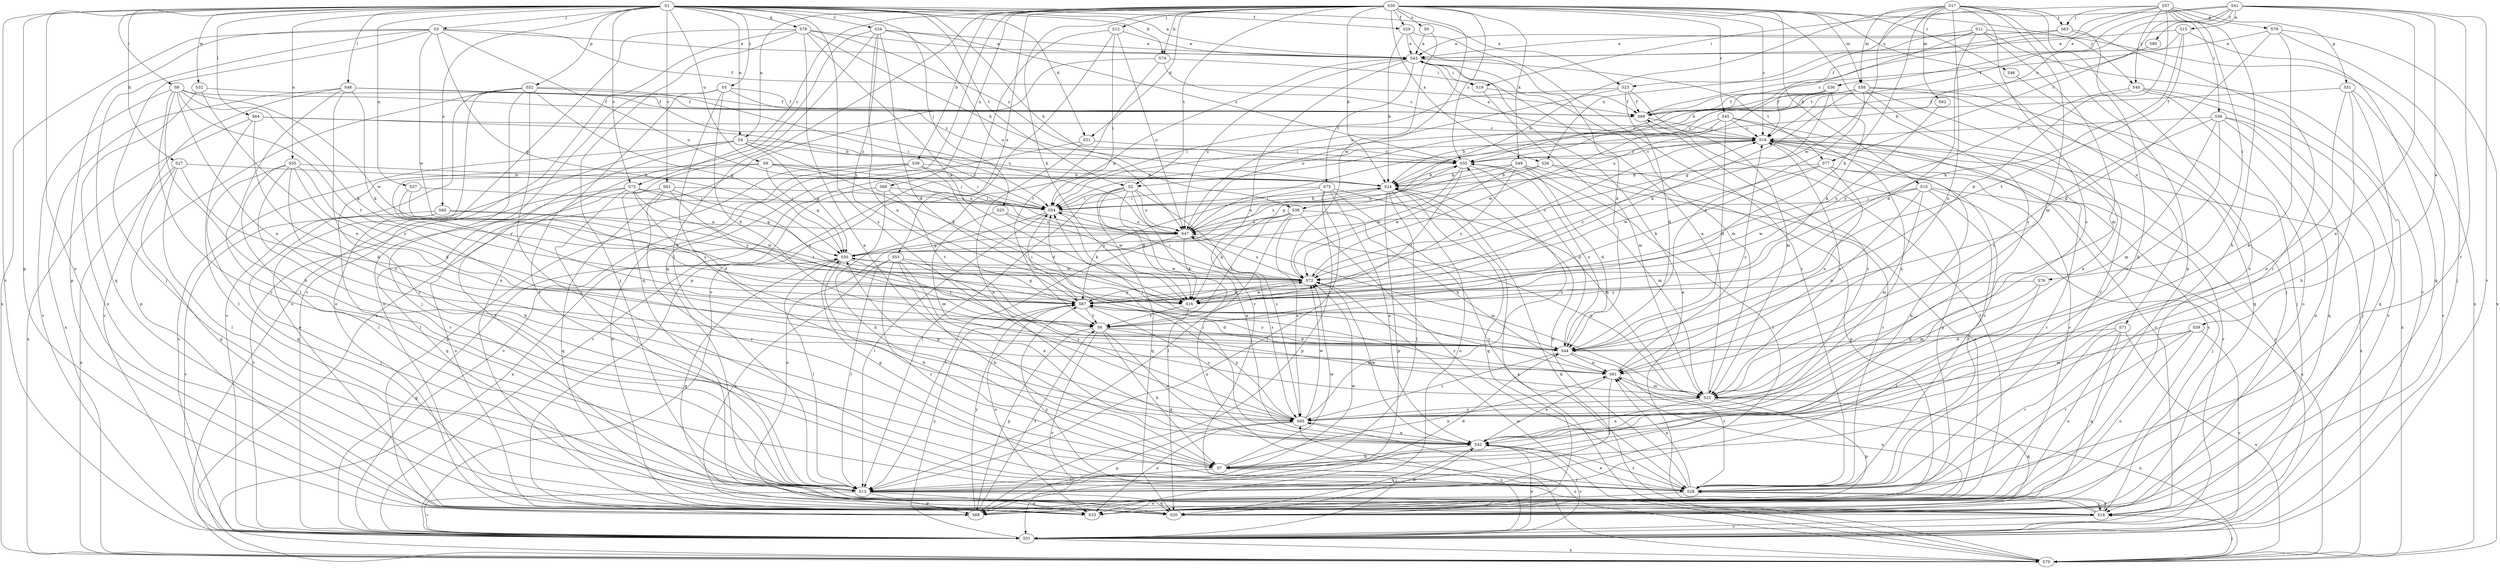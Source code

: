 strict digraph  {
S1;
S30;
S57;
S41;
S17;
S11;
S43;
S74;
S39;
S24;
S73;
S18;
S21;
S44;
S36;
S59;
S42;
S29;
S69;
S79;
S51;
S50;
S27;
S38;
S7;
S76;
S56;
S19;
S54;
S25;
S3;
S12;
S63;
S14;
S10;
S49;
S16;
S64;
S48;
S13;
S58;
S62;
S22;
S37;
S4;
S71;
S15;
S81;
S55;
S33;
S52;
S68;
S78;
S20;
S8;
S45;
S46;
S28;
S60;
S65;
S2;
S80;
S77;
S75;
S6;
S9;
S23;
S47;
S34;
S61;
S31;
S32;
S72;
S53;
S66;
S26;
S70;
S40;
S67;
S5;
S0;
S35;
S1 -> S43  [label=a];
S1 -> S74  [label=b];
S1 -> S73  [label=c];
S1 -> S21  [label=d];
S1 -> S29  [label=f];
S1 -> S27  [label=h];
S1 -> S38  [label=h];
S1 -> S25  [label=j];
S1 -> S3  [label=j];
S1 -> S64  [label=l];
S1 -> S48  [label=l];
S1 -> S37  [label=n];
S1 -> S4  [label=n];
S1 -> S55  [label=o];
S1 -> S33  [label=o];
S1 -> S52  [label=p];
S1 -> S68  [label=p];
S1 -> S78  [label=q];
S1 -> S8  [label=r];
S1 -> S60  [label=s];
S1 -> S65  [label=s];
S1 -> S2  [label=t];
S1 -> S9  [label=u];
S1 -> S23  [label=u];
S1 -> S34  [label=v];
S1 -> S61  [label=v];
S1 -> S31  [label=v];
S1 -> S32  [label=w];
S1 -> S5  [label=z];
S30 -> S74  [label=b];
S30 -> S39  [label=b];
S30 -> S24  [label=b];
S30 -> S73  [label=c];
S30 -> S18  [label=c];
S30 -> S21  [label=d];
S30 -> S29  [label=f];
S30 -> S12  [label=j];
S30 -> S10  [label=k];
S30 -> S49  [label=k];
S30 -> S16  [label=k];
S30 -> S13  [label=l];
S30 -> S58  [label=m];
S30 -> S4  [label=n];
S30 -> S71  [label=n];
S30 -> S20  [label=q];
S30 -> S45  [label=r];
S30 -> S46  [label=r];
S30 -> S65  [label=s];
S30 -> S2  [label=t];
S30 -> S72  [label=w];
S30 -> S53  [label=x];
S30 -> S66  [label=x];
S30 -> S26  [label=x];
S30 -> S40  [label=y];
S30 -> S0  [label=z];
S30 -> S35  [label=z];
S57 -> S44  [label=d];
S57 -> S36  [label=e];
S57 -> S79  [label=g];
S57 -> S51  [label=g];
S57 -> S38  [label=h];
S57 -> S7  [label=h];
S57 -> S76  [label=i];
S57 -> S56  [label=i];
S57 -> S19  [label=i];
S57 -> S63  [label=j];
S57 -> S40  [label=y];
S41 -> S18  [label=c];
S41 -> S59  [label=e];
S41 -> S42  [label=e];
S41 -> S15  [label=n];
S41 -> S28  [label=r];
S41 -> S2  [label=t];
S41 -> S80  [label=t];
S41 -> S77  [label=t];
S41 -> S23  [label=u];
S41 -> S31  [label=v];
S17 -> S63  [label=j];
S17 -> S16  [label=k];
S17 -> S58  [label=m];
S17 -> S62  [label=m];
S17 -> S22  [label=m];
S17 -> S81  [label=n];
S17 -> S33  [label=o];
S17 -> S68  [label=p];
S17 -> S65  [label=s];
S17 -> S47  [label=u];
S17 -> S72  [label=w];
S11 -> S43  [label=a];
S11 -> S18  [label=c];
S11 -> S44  [label=d];
S11 -> S22  [label=m];
S11 -> S31  [label=v];
S11 -> S26  [label=x];
S11 -> S70  [label=x];
S43 -> S19  [label=i];
S43 -> S22  [label=m];
S43 -> S77  [label=t];
S43 -> S75  [label=t];
S43 -> S47  [label=u];
S43 -> S31  [label=v];
S74 -> S18  [label=c];
S74 -> S19  [label=i];
S74 -> S6  [label=t];
S74 -> S70  [label=x];
S39 -> S24  [label=b];
S39 -> S44  [label=d];
S39 -> S54  [label=i];
S39 -> S33  [label=o];
S39 -> S68  [label=p];
S39 -> S31  [label=v];
S24 -> S54  [label=i];
S24 -> S13  [label=l];
S24 -> S33  [label=o];
S24 -> S68  [label=p];
S24 -> S20  [label=q];
S24 -> S47  [label=u];
S24 -> S70  [label=x];
S73 -> S44  [label=d];
S73 -> S50  [label=g];
S73 -> S54  [label=i];
S73 -> S13  [label=l];
S73 -> S20  [label=q];
S73 -> S31  [label=v];
S73 -> S67  [label=y];
S18 -> S43  [label=a];
S18 -> S54  [label=i];
S18 -> S68  [label=p];
S18 -> S28  [label=r];
S18 -> S31  [label=v];
S18 -> S70  [label=x];
S18 -> S35  [label=z];
S21 -> S42  [label=e];
S21 -> S31  [label=v];
S21 -> S35  [label=z];
S44 -> S81  [label=n];
S44 -> S28  [label=r];
S44 -> S65  [label=s];
S44 -> S67  [label=y];
S44 -> S35  [label=z];
S36 -> S69  [label=f];
S36 -> S50  [label=g];
S36 -> S16  [label=k];
S36 -> S47  [label=u];
S36 -> S35  [label=z];
S59 -> S44  [label=d];
S59 -> S22  [label=m];
S59 -> S33  [label=o];
S59 -> S28  [label=r];
S59 -> S31  [label=v];
S42 -> S7  [label=h];
S42 -> S54  [label=i];
S42 -> S20  [label=q];
S42 -> S28  [label=r];
S42 -> S31  [label=v];
S42 -> S72  [label=w];
S29 -> S43  [label=a];
S29 -> S24  [label=b];
S29 -> S44  [label=d];
S29 -> S28  [label=r];
S69 -> S18  [label=c];
S69 -> S65  [label=s];
S79 -> S43  [label=a];
S79 -> S44  [label=d];
S79 -> S42  [label=e];
S79 -> S14  [label=j];
S79 -> S70  [label=x];
S51 -> S42  [label=e];
S51 -> S69  [label=f];
S51 -> S7  [label=h];
S51 -> S20  [label=q];
S51 -> S31  [label=v];
S50 -> S43  [label=a];
S50 -> S7  [label=h];
S50 -> S13  [label=l];
S50 -> S20  [label=q];
S50 -> S6  [label=t];
S50 -> S72  [label=w];
S50 -> S35  [label=z];
S27 -> S24  [label=b];
S27 -> S44  [label=d];
S27 -> S13  [label=l];
S27 -> S20  [label=q];
S27 -> S70  [label=x];
S38 -> S16  [label=k];
S38 -> S13  [label=l];
S38 -> S81  [label=n];
S38 -> S28  [label=r];
S38 -> S65  [label=s];
S38 -> S6  [label=t];
S38 -> S47  [label=u];
S7 -> S50  [label=g];
S7 -> S13  [label=l];
S7 -> S81  [label=n];
S7 -> S28  [label=r];
S7 -> S72  [label=w];
S76 -> S13  [label=l];
S76 -> S22  [label=m];
S76 -> S67  [label=y];
S56 -> S18  [label=c];
S56 -> S14  [label=j];
S56 -> S22  [label=m];
S56 -> S81  [label=n];
S56 -> S33  [label=o];
S56 -> S20  [label=q];
S56 -> S65  [label=s];
S19 -> S69  [label=f];
S19 -> S22  [label=m];
S54 -> S24  [label=b];
S54 -> S16  [label=k];
S54 -> S13  [label=l];
S54 -> S33  [label=o];
S54 -> S47  [label=u];
S25 -> S22  [label=m];
S25 -> S47  [label=u];
S25 -> S72  [label=w];
S3 -> S43  [label=a];
S3 -> S69  [label=f];
S3 -> S50  [label=g];
S3 -> S14  [label=j];
S3 -> S68  [label=p];
S3 -> S20  [label=q];
S3 -> S47  [label=u];
S3 -> S72  [label=w];
S3 -> S70  [label=x];
S12 -> S43  [label=a];
S12 -> S54  [label=i];
S12 -> S68  [label=p];
S12 -> S47  [label=u];
S12 -> S31  [label=v];
S63 -> S43  [label=a];
S63 -> S69  [label=f];
S63 -> S7  [label=h];
S63 -> S28  [label=r];
S14 -> S43  [label=a];
S14 -> S28  [label=r];
S14 -> S31  [label=v];
S14 -> S67  [label=y];
S10 -> S54  [label=i];
S10 -> S14  [label=j];
S10 -> S22  [label=m];
S10 -> S81  [label=n];
S10 -> S28  [label=r];
S10 -> S72  [label=w];
S10 -> S70  [label=x];
S49 -> S24  [label=b];
S49 -> S44  [label=d];
S49 -> S13  [label=l];
S49 -> S33  [label=o];
S49 -> S47  [label=u];
S49 -> S72  [label=w];
S49 -> S67  [label=y];
S16 -> S20  [label=q];
S16 -> S6  [label=t];
S16 -> S72  [label=w];
S64 -> S24  [label=b];
S64 -> S18  [label=c];
S64 -> S13  [label=l];
S64 -> S65  [label=s];
S64 -> S70  [label=x];
S48 -> S69  [label=f];
S48 -> S16  [label=k];
S48 -> S13  [label=l];
S48 -> S28  [label=r];
S48 -> S47  [label=u];
S48 -> S31  [label=v];
S48 -> S70  [label=x];
S13 -> S44  [label=d];
S13 -> S33  [label=o];
S13 -> S68  [label=p];
S13 -> S20  [label=q];
S13 -> S31  [label=v];
S13 -> S72  [label=w];
S58 -> S42  [label=e];
S58 -> S69  [label=f];
S58 -> S54  [label=i];
S58 -> S14  [label=j];
S58 -> S16  [label=k];
S58 -> S20  [label=q];
S58 -> S28  [label=r];
S58 -> S6  [label=t];
S58 -> S35  [label=z];
S62 -> S67  [label=y];
S22 -> S43  [label=a];
S22 -> S18  [label=c];
S22 -> S42  [label=e];
S22 -> S68  [label=p];
S22 -> S20  [label=q];
S22 -> S65  [label=s];
S22 -> S47  [label=u];
S37 -> S54  [label=i];
S37 -> S16  [label=k];
S37 -> S67  [label=y];
S4 -> S50  [label=g];
S4 -> S54  [label=i];
S4 -> S16  [label=k];
S4 -> S13  [label=l];
S4 -> S33  [label=o];
S4 -> S31  [label=v];
S4 -> S35  [label=z];
S71 -> S44  [label=d];
S71 -> S33  [label=o];
S71 -> S20  [label=q];
S71 -> S28  [label=r];
S71 -> S70  [label=x];
S15 -> S43  [label=a];
S15 -> S69  [label=f];
S15 -> S16  [label=k];
S15 -> S20  [label=q];
S15 -> S6  [label=t];
S81 -> S18  [label=c];
S81 -> S42  [label=e];
S81 -> S54  [label=i];
S81 -> S13  [label=l];
S81 -> S22  [label=m];
S55 -> S24  [label=b];
S55 -> S44  [label=d];
S55 -> S7  [label=h];
S55 -> S13  [label=l];
S55 -> S20  [label=q];
S55 -> S28  [label=r];
S55 -> S67  [label=y];
S33 -> S18  [label=c];
S33 -> S69  [label=f];
S33 -> S81  [label=n];
S52 -> S69  [label=f];
S52 -> S50  [label=g];
S52 -> S54  [label=i];
S52 -> S14  [label=j];
S52 -> S33  [label=o];
S52 -> S68  [label=p];
S52 -> S28  [label=r];
S52 -> S31  [label=v];
S68 -> S6  [label=t];
S68 -> S67  [label=y];
S78 -> S43  [label=a];
S78 -> S24  [label=b];
S78 -> S42  [label=e];
S78 -> S14  [label=j];
S78 -> S16  [label=k];
S78 -> S31  [label=v];
S78 -> S70  [label=x];
S78 -> S35  [label=z];
S20 -> S18  [label=c];
S20 -> S42  [label=e];
S8 -> S69  [label=f];
S8 -> S7  [label=h];
S8 -> S16  [label=k];
S8 -> S81  [label=n];
S8 -> S28  [label=r];
S8 -> S6  [label=t];
S8 -> S31  [label=v];
S8 -> S72  [label=w];
S45 -> S24  [label=b];
S45 -> S18  [label=c];
S45 -> S44  [label=d];
S45 -> S65  [label=s];
S45 -> S31  [label=v];
S45 -> S72  [label=w];
S46 -> S14  [label=j];
S28 -> S24  [label=b];
S28 -> S42  [label=e];
S28 -> S14  [label=j];
S28 -> S81  [label=n];
S28 -> S33  [label=o];
S60 -> S14  [label=j];
S60 -> S47  [label=u];
S60 -> S31  [label=v];
S60 -> S72  [label=w];
S65 -> S42  [label=e];
S65 -> S50  [label=g];
S65 -> S33  [label=o];
S65 -> S68  [label=p];
S65 -> S72  [label=w];
S65 -> S67  [label=y];
S65 -> S35  [label=z];
S2 -> S42  [label=e];
S2 -> S54  [label=i];
S2 -> S16  [label=k];
S2 -> S13  [label=l];
S2 -> S20  [label=q];
S2 -> S65  [label=s];
S2 -> S47  [label=u];
S2 -> S70  [label=x];
S80 -> S24  [label=b];
S77 -> S24  [label=b];
S77 -> S7  [label=h];
S77 -> S16  [label=k];
S77 -> S81  [label=n];
S77 -> S28  [label=r];
S77 -> S72  [label=w];
S75 -> S42  [label=e];
S75 -> S54  [label=i];
S75 -> S13  [label=l];
S75 -> S22  [label=m];
S75 -> S68  [label=p];
S75 -> S28  [label=r];
S75 -> S67  [label=y];
S6 -> S44  [label=d];
S6 -> S42  [label=e];
S6 -> S7  [label=h];
S6 -> S22  [label=m];
S6 -> S68  [label=p];
S6 -> S31  [label=v];
S9 -> S24  [label=b];
S9 -> S50  [label=g];
S9 -> S54  [label=i];
S9 -> S13  [label=l];
S9 -> S47  [label=u];
S9 -> S67  [label=y];
S23 -> S44  [label=d];
S23 -> S69  [label=f];
S23 -> S54  [label=i];
S23 -> S22  [label=m];
S23 -> S47  [label=u];
S47 -> S50  [label=g];
S47 -> S16  [label=k];
S47 -> S13  [label=l];
S47 -> S22  [label=m];
S47 -> S65  [label=s];
S34 -> S43  [label=a];
S34 -> S44  [label=d];
S34 -> S81  [label=n];
S34 -> S33  [label=o];
S34 -> S20  [label=q];
S34 -> S47  [label=u];
S34 -> S67  [label=y];
S34 -> S35  [label=z];
S61 -> S54  [label=i];
S61 -> S33  [label=o];
S61 -> S20  [label=q];
S61 -> S28  [label=r];
S61 -> S6  [label=t];
S61 -> S67  [label=y];
S31 -> S18  [label=c];
S31 -> S42  [label=e];
S31 -> S50  [label=g];
S31 -> S65  [label=s];
S31 -> S70  [label=x];
S31 -> S67  [label=y];
S32 -> S69  [label=f];
S32 -> S81  [label=n];
S32 -> S33  [label=o];
S72 -> S18  [label=c];
S72 -> S54  [label=i];
S72 -> S16  [label=k];
S72 -> S47  [label=u];
S72 -> S67  [label=y];
S53 -> S42  [label=e];
S53 -> S7  [label=h];
S53 -> S13  [label=l];
S53 -> S33  [label=o];
S53 -> S28  [label=r];
S53 -> S65  [label=s];
S53 -> S72  [label=w];
S66 -> S7  [label=h];
S66 -> S54  [label=i];
S66 -> S6  [label=t];
S66 -> S70  [label=x];
S26 -> S24  [label=b];
S26 -> S50  [label=g];
S26 -> S68  [label=p];
S26 -> S28  [label=r];
S70 -> S24  [label=b];
S70 -> S14  [label=j];
S70 -> S81  [label=n];
S70 -> S65  [label=s];
S70 -> S72  [label=w];
S40 -> S69  [label=f];
S40 -> S33  [label=o];
S40 -> S31  [label=v];
S40 -> S70  [label=x];
S40 -> S67  [label=y];
S67 -> S18  [label=c];
S67 -> S44  [label=d];
S67 -> S50  [label=g];
S67 -> S54  [label=i];
S67 -> S33  [label=o];
S67 -> S65  [label=s];
S67 -> S6  [label=t];
S5 -> S44  [label=d];
S5 -> S69  [label=f];
S5 -> S13  [label=l];
S5 -> S33  [label=o];
S5 -> S65  [label=s];
S5 -> S35  [label=z];
S0 -> S43  [label=a];
S0 -> S47  [label=u];
S35 -> S24  [label=b];
S35 -> S18  [label=c];
S35 -> S44  [label=d];
S35 -> S22  [label=m];
S35 -> S6  [label=t];
S35 -> S72  [label=w];
}
